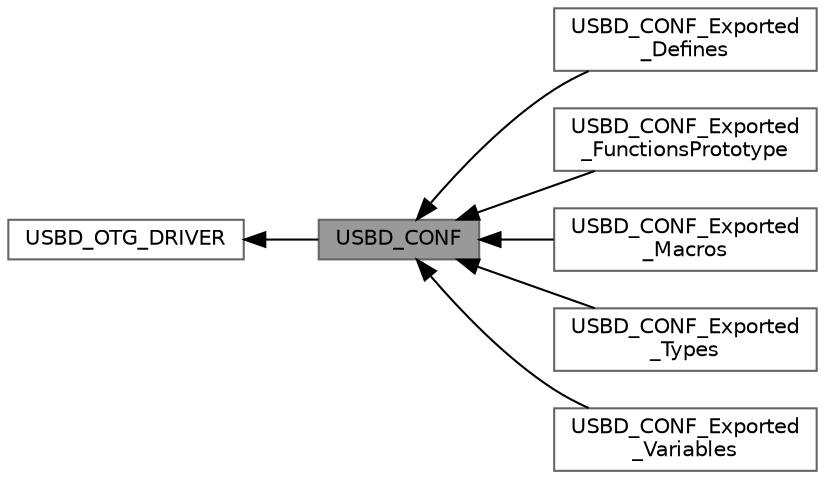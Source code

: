 digraph "USBD_CONF"
{
 // LATEX_PDF_SIZE
  bgcolor="transparent";
  edge [fontname=Helvetica,fontsize=10,labelfontname=Helvetica,labelfontsize=10];
  node [fontname=Helvetica,fontsize=10,shape=box,height=0.2,width=0.4];
  rankdir=LR;
  Node1 [label="USBD_CONF",height=0.2,width=0.4,color="gray40", fillcolor="grey60", style="filled", fontcolor="black",tooltip="usb otg low level driver configuration file"];
  Node3 [label="USBD_CONF_Exported\l_Defines",height=0.2,width=0.4,color="grey40", fillcolor="white", style="filled",URL="$group__USBD__CONF__Exported__Defines.html",tooltip=" "];
  Node7 [label="USBD_CONF_Exported\l_FunctionsPrototype",height=0.2,width=0.4,color="grey40", fillcolor="white", style="filled",URL="$group__USBD__CONF__Exported__FunctionsPrototype.html",tooltip=" "];
  Node5 [label="USBD_CONF_Exported\l_Macros",height=0.2,width=0.4,color="grey40", fillcolor="white", style="filled",URL="$group__USBD__CONF__Exported__Macros.html",tooltip=" "];
  Node4 [label="USBD_CONF_Exported\l_Types",height=0.2,width=0.4,color="grey40", fillcolor="white", style="filled",URL="$group__USBD__CONF__Exported__Types.html",tooltip=" "];
  Node6 [label="USBD_CONF_Exported\l_Variables",height=0.2,width=0.4,color="grey40", fillcolor="white", style="filled",URL="$group__USBD__CONF__Exported__Variables.html",tooltip=" "];
  Node2 [label="USBD_OTG_DRIVER",height=0.2,width=0.4,color="grey40", fillcolor="white", style="filled",URL="$group__USBD__OTG__DRIVER.html",tooltip=" "];
  Node2->Node1 [shape=plaintext, dir="back", style="solid"];
  Node1->Node3 [shape=plaintext, dir="back", style="solid"];
  Node1->Node4 [shape=plaintext, dir="back", style="solid"];
  Node1->Node5 [shape=plaintext, dir="back", style="solid"];
  Node1->Node6 [shape=plaintext, dir="back", style="solid"];
  Node1->Node7 [shape=plaintext, dir="back", style="solid"];
}
